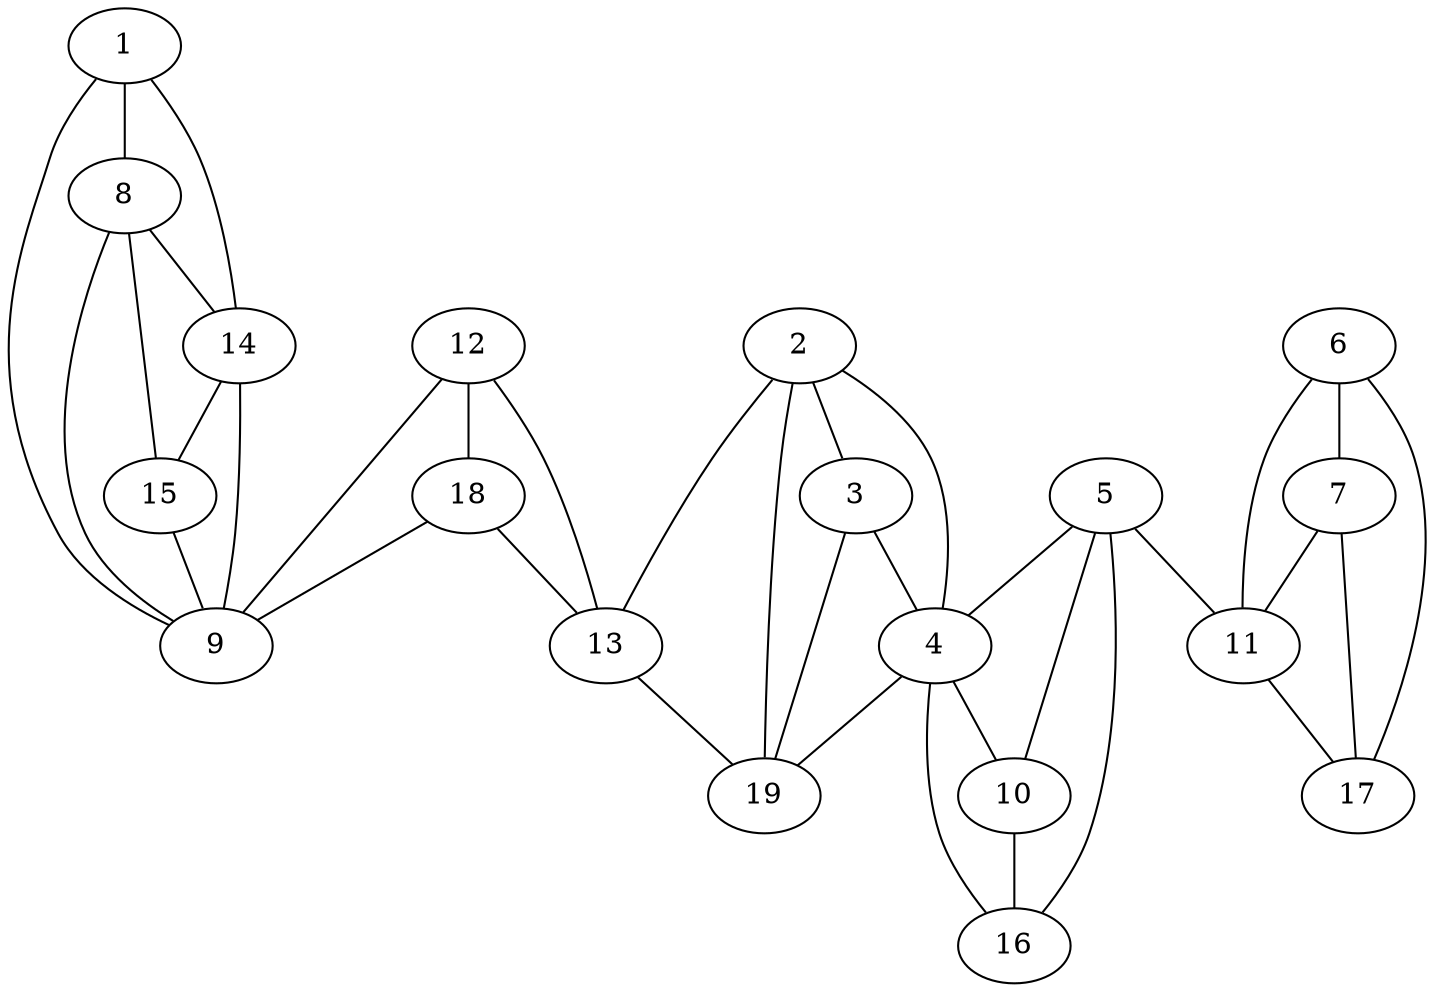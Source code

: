 graph pdb1jvw {
	1	 [aaLength=24,
		sequence=LPSGLVFQRIARGSGKRAPAIDDK,
		type=0];
	9	 [aaLength=6,
		sequence=DGTVFD,
		type=1];
	1 -- 9	 [distance0="36.80007",
		frequency=1,
		type0=3];
	8	 [aaLength=3,
		sequence=VHY,
		type=1];
	1 -- 8	 [distance0="29.56764",
		frequency=1,
		type0=1];
	14	 [aaLength=3,
		sequence=VHY,
		type=1];
	1 -- 14	 [distance0="29.56764",
		frequency=1,
		type0=2];
	2	 [aaLength=5,
		sequence=DRWRL,
		type=0];
	3	 [aaLength=5,
		sequence=LAYGV,
		type=0];
	2 -- 3	 [distance0="19.12011",
		frequency=1,
		type0=1];
	4	 [aaLength=9,
		sequence=TGGGGMIPP,
		type=0];
	2 -- 4	 [distance0="23.50614",
		frequency=1,
		type0=2];
	13	 [aaLength=4,
		sequence=MREG,
		type=1];
	2 -- 13	 [distance0="29.63156",
		frequency=1,
		type0=3];
	19	 [aaLength=3,
		sequence=PYD,
		type=1];
	2 -- 19	 [distance0="2.0",
		frequency=1,
		type0=4];
	3 -- 4	 [distance0="6.788291",
		distance1="0.0",
		frequency=2,
		type0=1,
		type1=5];
	3 -- 19	 [distance0="18.45533",
		frequency=1,
		type0=2];
	10	 [aaLength=6,
		sequence=DVELIS,
		type=1];
	4 -- 10	 [distance0="20.33084",
		distance1="6.0",
		frequency=2,
		type0=3,
		type1=4];
	4 -- 19	 [distance0="15.88531",
		frequency=1,
		type0=2];
	5	 [aaLength=5,
		sequence=IKDGG,
		type=0];
	5 -- 4	 [distance0="23.12962",
		frequency=1,
		type0=3];
	5 -- 10	 [distance0="16.90843",
		frequency=1,
		type0=1];
	11	 [aaLength=10,
		sequence=EEDREDM,
		type=1];
	5 -- 11	 [distance0="15.0",
		frequency=1,
		type0=4];
	16	 [aaLength=6,
		sequence=DVELIS,
		type=1];
	5 -- 16	 [distance0="16.90843",
		frequency=1,
		type0=2];
	6	 [aaLength=3,
		sequence=vanDerWaals,
		type=0];
	7	 [aaLength=15,
		sequence=vanDerWaals,
		type=0];
	6 -- 7	 [distance0="20.22445",
		distance1="0.0",
		frequency=2,
		type0=1,
		type1=4];
	6 -- 11	 [distance0="23.46783",
		frequency=1,
		type0=2];
	17	 [aaLength=10,
		sequence=EEDREDM,
		type=1];
	6 -- 17	 [distance0="23.46783",
		frequency=1,
		type0=3];
	7 -- 11	 [distance0="17.4298",
		frequency=1,
		type0=1];
	7 -- 17	 [distance0="17.4298",
		frequency=1,
		type0=2];
	8 -- 9	 [distance0="8.0",
		frequency=1,
		type0=2];
	8 -- 14	 [distance0="0.0",
		frequency=1,
		type0=5];
	10 -- 16	 [distance0="0.0",
		frequency=1,
		type0=5];
	11 -- 17	 [distance0="0.0",
		frequency=1,
		type0=5];
	12	 [aaLength=8,
		sequence=NEVIKGWT,
		type=1];
	12 -- 9	 [distance0="19.0",
		frequency=1,
		type0=3];
	12 -- 13	 [distance0="13.0",
		distance1="5.0",
		frequency=2,
		type0=2,
		type1=4];
	18	 [aaLength=8,
		sequence=NEVIKGWT,
		type=1];
	12 -- 18	 [distance0="0.0",
		frequency=1,
		type0=1];
	13 -- 19	 [distance0="11.0",
		frequency=1,
		type0=1];
	14 -- 9	 [distance0="8.0",
		frequency=1,
		type0=2];
	15	 [aaLength=6,
		sequence=DGTVFD,
		type=1];
	14 -- 15	 [distance0="8.0",
		distance1="5.0",
		frequency=2,
		type0=3,
		type1=4];
	15 -- 9	 [distance0="0.0",
		frequency=1,
		type0=5];
	15 -- 8	 [distance0="8.0",
		frequency=1,
		type0=2];
	16 -- 4	 [distance0="20.33084",
		frequency=1,
		type0=3];
	18 -- 9	 [distance0="19.0",
		frequency=1,
		type0=3];
	18 -- 13	 [distance0="13.0",
		frequency=1,
		type0=2];
}
